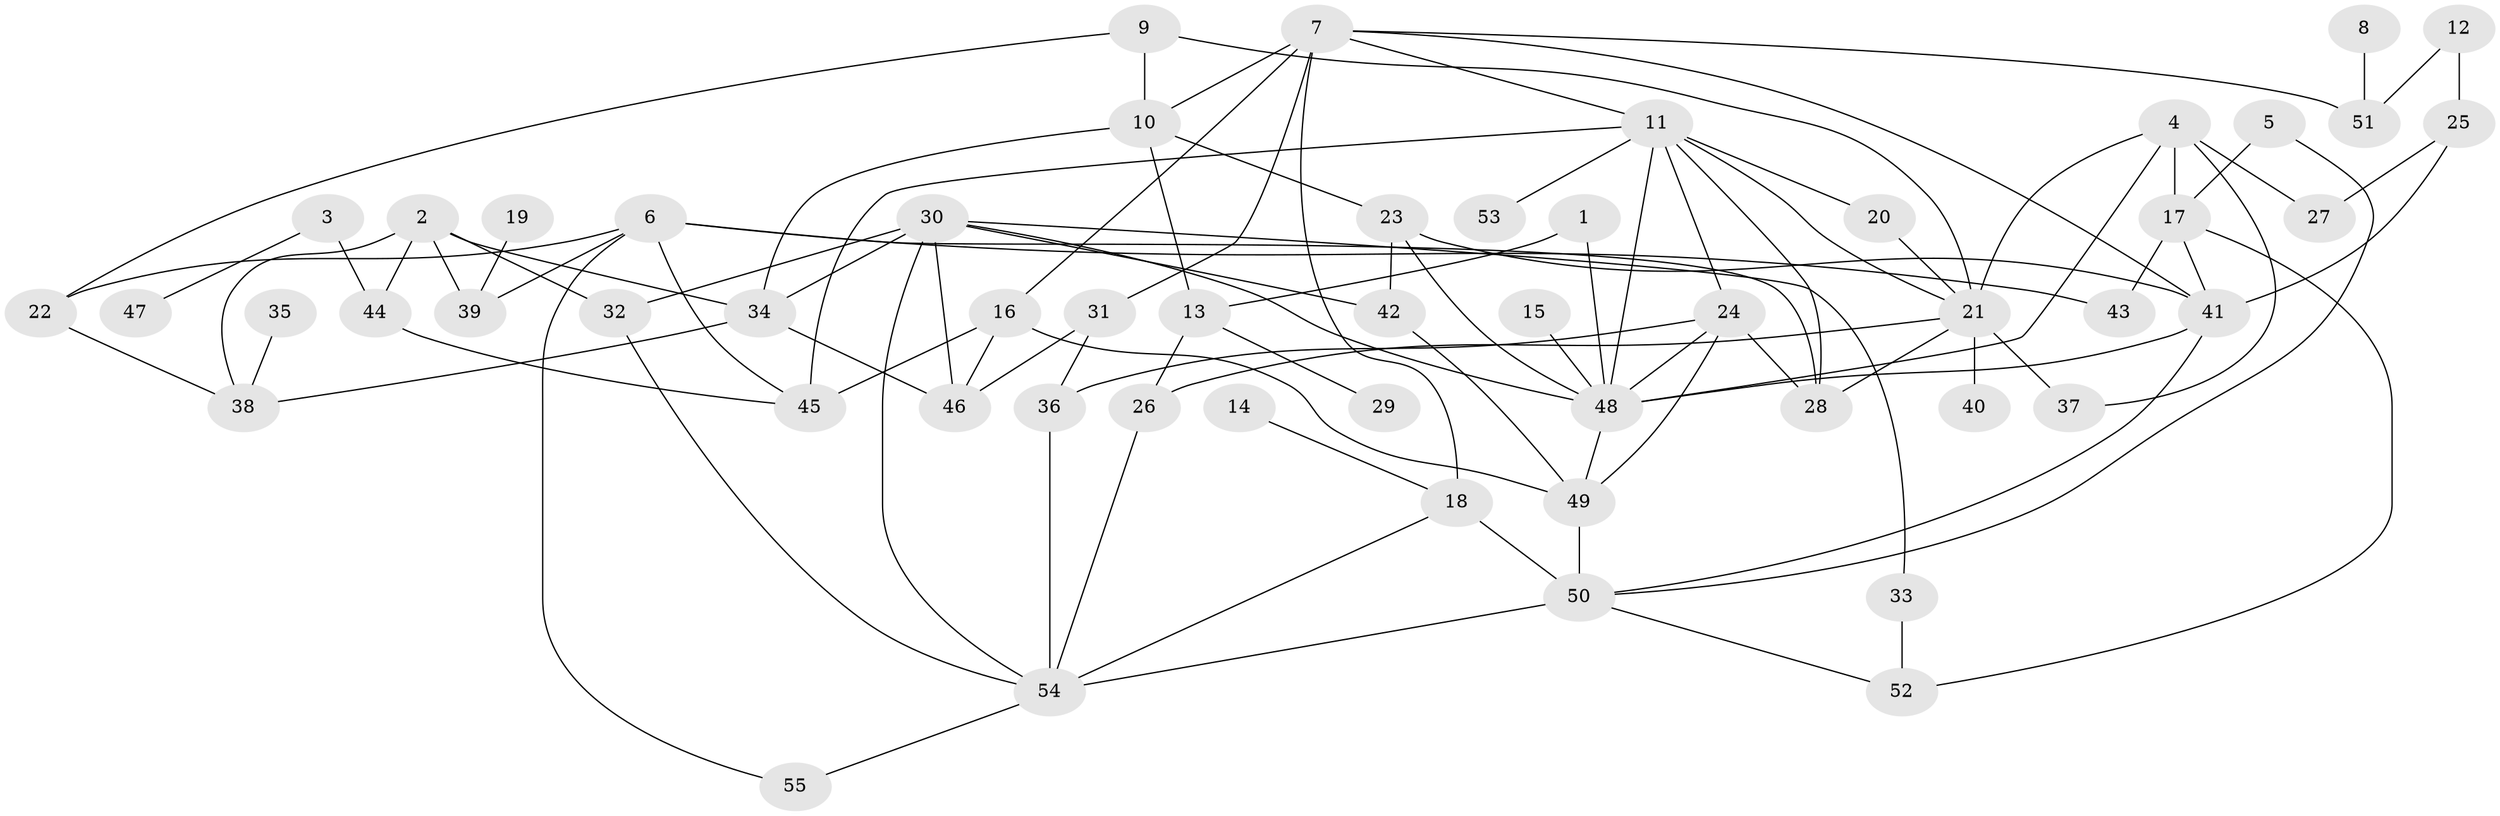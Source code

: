 // original degree distribution, {7: 0.02877697841726619, 6: 0.014388489208633094, 5: 0.06474820143884892, 4: 0.15827338129496402, 3: 0.19424460431654678, 2: 0.2805755395683453, 9: 0.007194244604316547, 1: 0.2517985611510791}
// Generated by graph-tools (version 1.1) at 2025/36/03/04/25 23:36:05]
// undirected, 55 vertices, 98 edges
graph export_dot {
  node [color=gray90,style=filled];
  1;
  2;
  3;
  4;
  5;
  6;
  7;
  8;
  9;
  10;
  11;
  12;
  13;
  14;
  15;
  16;
  17;
  18;
  19;
  20;
  21;
  22;
  23;
  24;
  25;
  26;
  27;
  28;
  29;
  30;
  31;
  32;
  33;
  34;
  35;
  36;
  37;
  38;
  39;
  40;
  41;
  42;
  43;
  44;
  45;
  46;
  47;
  48;
  49;
  50;
  51;
  52;
  53;
  54;
  55;
  1 -- 13 [weight=1.0];
  1 -- 48 [weight=1.0];
  2 -- 32 [weight=1.0];
  2 -- 34 [weight=1.0];
  2 -- 38 [weight=1.0];
  2 -- 39 [weight=1.0];
  2 -- 44 [weight=1.0];
  3 -- 44 [weight=1.0];
  3 -- 47 [weight=1.0];
  4 -- 17 [weight=2.0];
  4 -- 21 [weight=1.0];
  4 -- 27 [weight=2.0];
  4 -- 37 [weight=1.0];
  4 -- 48 [weight=1.0];
  5 -- 17 [weight=1.0];
  5 -- 50 [weight=1.0];
  6 -- 22 [weight=1.0];
  6 -- 28 [weight=1.0];
  6 -- 39 [weight=1.0];
  6 -- 43 [weight=1.0];
  6 -- 45 [weight=1.0];
  6 -- 55 [weight=1.0];
  7 -- 10 [weight=1.0];
  7 -- 11 [weight=1.0];
  7 -- 16 [weight=1.0];
  7 -- 18 [weight=1.0];
  7 -- 31 [weight=1.0];
  7 -- 41 [weight=1.0];
  7 -- 51 [weight=1.0];
  8 -- 51 [weight=1.0];
  9 -- 10 [weight=1.0];
  9 -- 21 [weight=1.0];
  9 -- 22 [weight=1.0];
  10 -- 13 [weight=1.0];
  10 -- 23 [weight=1.0];
  10 -- 34 [weight=1.0];
  11 -- 20 [weight=1.0];
  11 -- 21 [weight=1.0];
  11 -- 24 [weight=1.0];
  11 -- 28 [weight=1.0];
  11 -- 45 [weight=2.0];
  11 -- 48 [weight=1.0];
  11 -- 53 [weight=1.0];
  12 -- 25 [weight=1.0];
  12 -- 51 [weight=1.0];
  13 -- 26 [weight=1.0];
  13 -- 29 [weight=1.0];
  14 -- 18 [weight=1.0];
  15 -- 48 [weight=1.0];
  16 -- 45 [weight=1.0];
  16 -- 46 [weight=1.0];
  16 -- 49 [weight=1.0];
  17 -- 41 [weight=1.0];
  17 -- 43 [weight=1.0];
  17 -- 52 [weight=1.0];
  18 -- 50 [weight=2.0];
  18 -- 54 [weight=1.0];
  19 -- 39 [weight=1.0];
  20 -- 21 [weight=1.0];
  21 -- 26 [weight=1.0];
  21 -- 28 [weight=1.0];
  21 -- 37 [weight=1.0];
  21 -- 40 [weight=1.0];
  22 -- 38 [weight=1.0];
  23 -- 41 [weight=1.0];
  23 -- 42 [weight=1.0];
  23 -- 48 [weight=1.0];
  24 -- 28 [weight=1.0];
  24 -- 36 [weight=1.0];
  24 -- 48 [weight=1.0];
  24 -- 49 [weight=1.0];
  25 -- 27 [weight=1.0];
  25 -- 41 [weight=1.0];
  26 -- 54 [weight=1.0];
  30 -- 32 [weight=1.0];
  30 -- 33 [weight=1.0];
  30 -- 34 [weight=1.0];
  30 -- 42 [weight=1.0];
  30 -- 46 [weight=1.0];
  30 -- 48 [weight=1.0];
  30 -- 54 [weight=1.0];
  31 -- 36 [weight=1.0];
  31 -- 46 [weight=1.0];
  32 -- 54 [weight=1.0];
  33 -- 52 [weight=1.0];
  34 -- 38 [weight=1.0];
  34 -- 46 [weight=1.0];
  35 -- 38 [weight=1.0];
  36 -- 54 [weight=1.0];
  41 -- 48 [weight=1.0];
  41 -- 50 [weight=1.0];
  42 -- 49 [weight=1.0];
  44 -- 45 [weight=1.0];
  48 -- 49 [weight=1.0];
  49 -- 50 [weight=1.0];
  50 -- 52 [weight=1.0];
  50 -- 54 [weight=1.0];
  54 -- 55 [weight=1.0];
}
